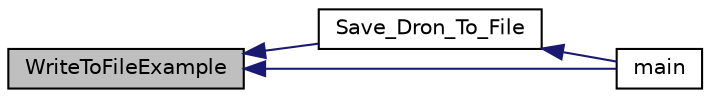 digraph "WriteToFileExample"
{
  edge [fontname="Helvetica",fontsize="10",labelfontname="Helvetica",labelfontsize="10"];
  node [fontname="Helvetica",fontsize="10",shape=record];
  rankdir="LR";
  Node46 [label="WriteToFileExample",height=0.2,width=0.4,color="black", fillcolor="grey75", style="filled", fontcolor="black"];
  Node46 -> Node47 [dir="back",color="midnightblue",fontsize="10",style="solid",fontname="Helvetica"];
  Node47 [label="Save_Dron_To_File",height=0.2,width=0.4,color="black", fillcolor="white", style="filled",URL="$main_8cpp.html#a54d35426befdf2e416f18d621e200c92",tooltip="Funkcja zapisu współrzędnych drona do plików. "];
  Node47 -> Node48 [dir="back",color="midnightblue",fontsize="10",style="solid",fontname="Helvetica"];
  Node48 [label="main",height=0.2,width=0.4,color="black", fillcolor="white", style="filled",URL="$main_8cpp.html#ae66f6b31b5ad750f1fe042a706a4e3d4",tooltip="Główna funkcja programu. "];
  Node46 -> Node48 [dir="back",color="midnightblue",fontsize="10",style="solid",fontname="Helvetica"];
}
